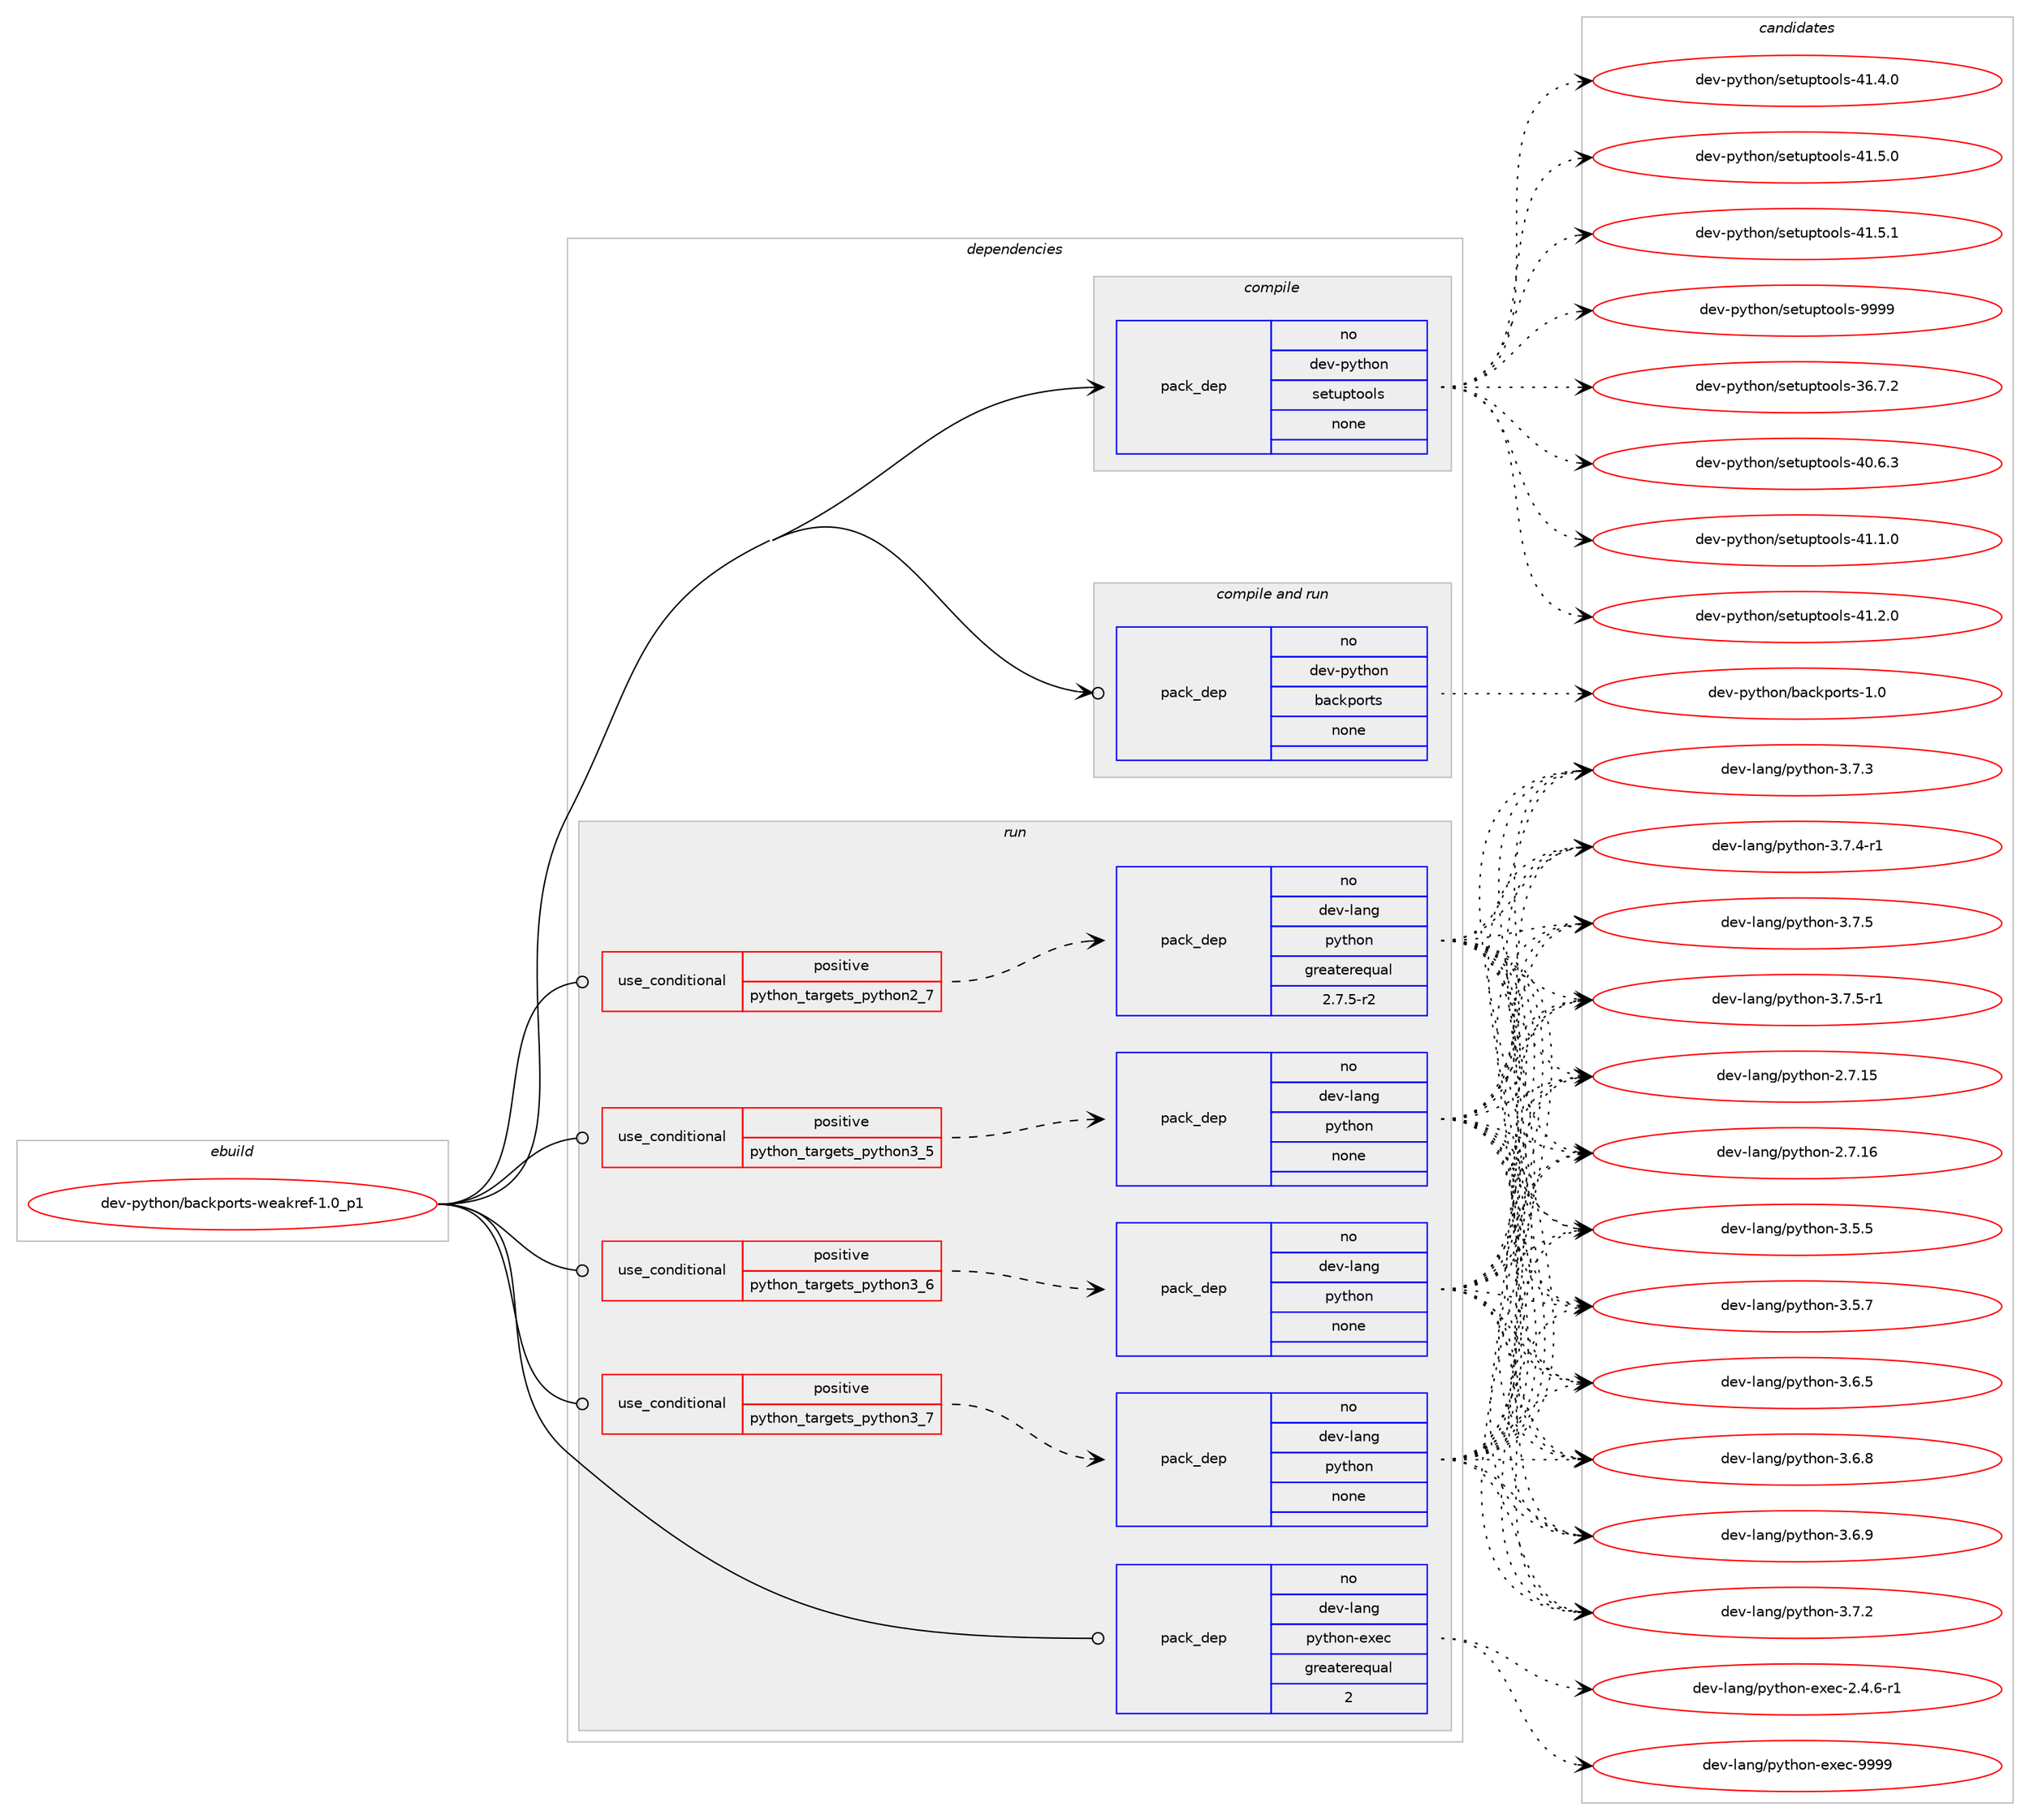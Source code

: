 digraph prolog {

# *************
# Graph options
# *************

newrank=true;
concentrate=true;
compound=true;
graph [rankdir=LR,fontname=Helvetica,fontsize=10,ranksep=1.5];#, ranksep=2.5, nodesep=0.2];
edge  [arrowhead=vee];
node  [fontname=Helvetica,fontsize=10];

# **********
# The ebuild
# **********

subgraph cluster_leftcol {
color=gray;
rank=same;
label=<<i>ebuild</i>>;
id [label="dev-python/backports-weakref-1.0_p1", color=red, width=4, href="../dev-python/backports-weakref-1.0_p1.svg"];
}

# ****************
# The dependencies
# ****************

subgraph cluster_midcol {
color=gray;
label=<<i>dependencies</i>>;
subgraph cluster_compile {
fillcolor="#eeeeee";
style=filled;
label=<<i>compile</i>>;
subgraph pack447618 {
dependency596101 [label=<<TABLE BORDER="0" CELLBORDER="1" CELLSPACING="0" CELLPADDING="4" WIDTH="220"><TR><TD ROWSPAN="6" CELLPADDING="30">pack_dep</TD></TR><TR><TD WIDTH="110">no</TD></TR><TR><TD>dev-python</TD></TR><TR><TD>setuptools</TD></TR><TR><TD>none</TD></TR><TR><TD></TD></TR></TABLE>>, shape=none, color=blue];
}
id:e -> dependency596101:w [weight=20,style="solid",arrowhead="vee"];
}
subgraph cluster_compileandrun {
fillcolor="#eeeeee";
style=filled;
label=<<i>compile and run</i>>;
subgraph pack447619 {
dependency596102 [label=<<TABLE BORDER="0" CELLBORDER="1" CELLSPACING="0" CELLPADDING="4" WIDTH="220"><TR><TD ROWSPAN="6" CELLPADDING="30">pack_dep</TD></TR><TR><TD WIDTH="110">no</TD></TR><TR><TD>dev-python</TD></TR><TR><TD>backports</TD></TR><TR><TD>none</TD></TR><TR><TD></TD></TR></TABLE>>, shape=none, color=blue];
}
id:e -> dependency596102:w [weight=20,style="solid",arrowhead="odotvee"];
}
subgraph cluster_run {
fillcolor="#eeeeee";
style=filled;
label=<<i>run</i>>;
subgraph cond136709 {
dependency596103 [label=<<TABLE BORDER="0" CELLBORDER="1" CELLSPACING="0" CELLPADDING="4"><TR><TD ROWSPAN="3" CELLPADDING="10">use_conditional</TD></TR><TR><TD>positive</TD></TR><TR><TD>python_targets_python2_7</TD></TR></TABLE>>, shape=none, color=red];
subgraph pack447620 {
dependency596104 [label=<<TABLE BORDER="0" CELLBORDER="1" CELLSPACING="0" CELLPADDING="4" WIDTH="220"><TR><TD ROWSPAN="6" CELLPADDING="30">pack_dep</TD></TR><TR><TD WIDTH="110">no</TD></TR><TR><TD>dev-lang</TD></TR><TR><TD>python</TD></TR><TR><TD>greaterequal</TD></TR><TR><TD>2.7.5-r2</TD></TR></TABLE>>, shape=none, color=blue];
}
dependency596103:e -> dependency596104:w [weight=20,style="dashed",arrowhead="vee"];
}
id:e -> dependency596103:w [weight=20,style="solid",arrowhead="odot"];
subgraph cond136710 {
dependency596105 [label=<<TABLE BORDER="0" CELLBORDER="1" CELLSPACING="0" CELLPADDING="4"><TR><TD ROWSPAN="3" CELLPADDING="10">use_conditional</TD></TR><TR><TD>positive</TD></TR><TR><TD>python_targets_python3_5</TD></TR></TABLE>>, shape=none, color=red];
subgraph pack447621 {
dependency596106 [label=<<TABLE BORDER="0" CELLBORDER="1" CELLSPACING="0" CELLPADDING="4" WIDTH="220"><TR><TD ROWSPAN="6" CELLPADDING="30">pack_dep</TD></TR><TR><TD WIDTH="110">no</TD></TR><TR><TD>dev-lang</TD></TR><TR><TD>python</TD></TR><TR><TD>none</TD></TR><TR><TD></TD></TR></TABLE>>, shape=none, color=blue];
}
dependency596105:e -> dependency596106:w [weight=20,style="dashed",arrowhead="vee"];
}
id:e -> dependency596105:w [weight=20,style="solid",arrowhead="odot"];
subgraph cond136711 {
dependency596107 [label=<<TABLE BORDER="0" CELLBORDER="1" CELLSPACING="0" CELLPADDING="4"><TR><TD ROWSPAN="3" CELLPADDING="10">use_conditional</TD></TR><TR><TD>positive</TD></TR><TR><TD>python_targets_python3_6</TD></TR></TABLE>>, shape=none, color=red];
subgraph pack447622 {
dependency596108 [label=<<TABLE BORDER="0" CELLBORDER="1" CELLSPACING="0" CELLPADDING="4" WIDTH="220"><TR><TD ROWSPAN="6" CELLPADDING="30">pack_dep</TD></TR><TR><TD WIDTH="110">no</TD></TR><TR><TD>dev-lang</TD></TR><TR><TD>python</TD></TR><TR><TD>none</TD></TR><TR><TD></TD></TR></TABLE>>, shape=none, color=blue];
}
dependency596107:e -> dependency596108:w [weight=20,style="dashed",arrowhead="vee"];
}
id:e -> dependency596107:w [weight=20,style="solid",arrowhead="odot"];
subgraph cond136712 {
dependency596109 [label=<<TABLE BORDER="0" CELLBORDER="1" CELLSPACING="0" CELLPADDING="4"><TR><TD ROWSPAN="3" CELLPADDING="10">use_conditional</TD></TR><TR><TD>positive</TD></TR><TR><TD>python_targets_python3_7</TD></TR></TABLE>>, shape=none, color=red];
subgraph pack447623 {
dependency596110 [label=<<TABLE BORDER="0" CELLBORDER="1" CELLSPACING="0" CELLPADDING="4" WIDTH="220"><TR><TD ROWSPAN="6" CELLPADDING="30">pack_dep</TD></TR><TR><TD WIDTH="110">no</TD></TR><TR><TD>dev-lang</TD></TR><TR><TD>python</TD></TR><TR><TD>none</TD></TR><TR><TD></TD></TR></TABLE>>, shape=none, color=blue];
}
dependency596109:e -> dependency596110:w [weight=20,style="dashed",arrowhead="vee"];
}
id:e -> dependency596109:w [weight=20,style="solid",arrowhead="odot"];
subgraph pack447624 {
dependency596111 [label=<<TABLE BORDER="0" CELLBORDER="1" CELLSPACING="0" CELLPADDING="4" WIDTH="220"><TR><TD ROWSPAN="6" CELLPADDING="30">pack_dep</TD></TR><TR><TD WIDTH="110">no</TD></TR><TR><TD>dev-lang</TD></TR><TR><TD>python-exec</TD></TR><TR><TD>greaterequal</TD></TR><TR><TD>2</TD></TR></TABLE>>, shape=none, color=blue];
}
id:e -> dependency596111:w [weight=20,style="solid",arrowhead="odot"];
}
}

# **************
# The candidates
# **************

subgraph cluster_choices {
rank=same;
color=gray;
label=<<i>candidates</i>>;

subgraph choice447618 {
color=black;
nodesep=1;
choice100101118451121211161041111104711510111611711211611111110811545515446554650 [label="dev-python/setuptools-36.7.2", color=red, width=4,href="../dev-python/setuptools-36.7.2.svg"];
choice100101118451121211161041111104711510111611711211611111110811545524846544651 [label="dev-python/setuptools-40.6.3", color=red, width=4,href="../dev-python/setuptools-40.6.3.svg"];
choice100101118451121211161041111104711510111611711211611111110811545524946494648 [label="dev-python/setuptools-41.1.0", color=red, width=4,href="../dev-python/setuptools-41.1.0.svg"];
choice100101118451121211161041111104711510111611711211611111110811545524946504648 [label="dev-python/setuptools-41.2.0", color=red, width=4,href="../dev-python/setuptools-41.2.0.svg"];
choice100101118451121211161041111104711510111611711211611111110811545524946524648 [label="dev-python/setuptools-41.4.0", color=red, width=4,href="../dev-python/setuptools-41.4.0.svg"];
choice100101118451121211161041111104711510111611711211611111110811545524946534648 [label="dev-python/setuptools-41.5.0", color=red, width=4,href="../dev-python/setuptools-41.5.0.svg"];
choice100101118451121211161041111104711510111611711211611111110811545524946534649 [label="dev-python/setuptools-41.5.1", color=red, width=4,href="../dev-python/setuptools-41.5.1.svg"];
choice10010111845112121116104111110471151011161171121161111111081154557575757 [label="dev-python/setuptools-9999", color=red, width=4,href="../dev-python/setuptools-9999.svg"];
dependency596101:e -> choice100101118451121211161041111104711510111611711211611111110811545515446554650:w [style=dotted,weight="100"];
dependency596101:e -> choice100101118451121211161041111104711510111611711211611111110811545524846544651:w [style=dotted,weight="100"];
dependency596101:e -> choice100101118451121211161041111104711510111611711211611111110811545524946494648:w [style=dotted,weight="100"];
dependency596101:e -> choice100101118451121211161041111104711510111611711211611111110811545524946504648:w [style=dotted,weight="100"];
dependency596101:e -> choice100101118451121211161041111104711510111611711211611111110811545524946524648:w [style=dotted,weight="100"];
dependency596101:e -> choice100101118451121211161041111104711510111611711211611111110811545524946534648:w [style=dotted,weight="100"];
dependency596101:e -> choice100101118451121211161041111104711510111611711211611111110811545524946534649:w [style=dotted,weight="100"];
dependency596101:e -> choice10010111845112121116104111110471151011161171121161111111081154557575757:w [style=dotted,weight="100"];
}
subgraph choice447619 {
color=black;
nodesep=1;
choice100101118451121211161041111104798979910711211111411611545494648 [label="dev-python/backports-1.0", color=red, width=4,href="../dev-python/backports-1.0.svg"];
dependency596102:e -> choice100101118451121211161041111104798979910711211111411611545494648:w [style=dotted,weight="100"];
}
subgraph choice447620 {
color=black;
nodesep=1;
choice10010111845108971101034711212111610411111045504655464953 [label="dev-lang/python-2.7.15", color=red, width=4,href="../dev-lang/python-2.7.15.svg"];
choice10010111845108971101034711212111610411111045504655464954 [label="dev-lang/python-2.7.16", color=red, width=4,href="../dev-lang/python-2.7.16.svg"];
choice100101118451089711010347112121116104111110455146534653 [label="dev-lang/python-3.5.5", color=red, width=4,href="../dev-lang/python-3.5.5.svg"];
choice100101118451089711010347112121116104111110455146534655 [label="dev-lang/python-3.5.7", color=red, width=4,href="../dev-lang/python-3.5.7.svg"];
choice100101118451089711010347112121116104111110455146544653 [label="dev-lang/python-3.6.5", color=red, width=4,href="../dev-lang/python-3.6.5.svg"];
choice100101118451089711010347112121116104111110455146544656 [label="dev-lang/python-3.6.8", color=red, width=4,href="../dev-lang/python-3.6.8.svg"];
choice100101118451089711010347112121116104111110455146544657 [label="dev-lang/python-3.6.9", color=red, width=4,href="../dev-lang/python-3.6.9.svg"];
choice100101118451089711010347112121116104111110455146554650 [label="dev-lang/python-3.7.2", color=red, width=4,href="../dev-lang/python-3.7.2.svg"];
choice100101118451089711010347112121116104111110455146554651 [label="dev-lang/python-3.7.3", color=red, width=4,href="../dev-lang/python-3.7.3.svg"];
choice1001011184510897110103471121211161041111104551465546524511449 [label="dev-lang/python-3.7.4-r1", color=red, width=4,href="../dev-lang/python-3.7.4-r1.svg"];
choice100101118451089711010347112121116104111110455146554653 [label="dev-lang/python-3.7.5", color=red, width=4,href="../dev-lang/python-3.7.5.svg"];
choice1001011184510897110103471121211161041111104551465546534511449 [label="dev-lang/python-3.7.5-r1", color=red, width=4,href="../dev-lang/python-3.7.5-r1.svg"];
dependency596104:e -> choice10010111845108971101034711212111610411111045504655464953:w [style=dotted,weight="100"];
dependency596104:e -> choice10010111845108971101034711212111610411111045504655464954:w [style=dotted,weight="100"];
dependency596104:e -> choice100101118451089711010347112121116104111110455146534653:w [style=dotted,weight="100"];
dependency596104:e -> choice100101118451089711010347112121116104111110455146534655:w [style=dotted,weight="100"];
dependency596104:e -> choice100101118451089711010347112121116104111110455146544653:w [style=dotted,weight="100"];
dependency596104:e -> choice100101118451089711010347112121116104111110455146544656:w [style=dotted,weight="100"];
dependency596104:e -> choice100101118451089711010347112121116104111110455146544657:w [style=dotted,weight="100"];
dependency596104:e -> choice100101118451089711010347112121116104111110455146554650:w [style=dotted,weight="100"];
dependency596104:e -> choice100101118451089711010347112121116104111110455146554651:w [style=dotted,weight="100"];
dependency596104:e -> choice1001011184510897110103471121211161041111104551465546524511449:w [style=dotted,weight="100"];
dependency596104:e -> choice100101118451089711010347112121116104111110455146554653:w [style=dotted,weight="100"];
dependency596104:e -> choice1001011184510897110103471121211161041111104551465546534511449:w [style=dotted,weight="100"];
}
subgraph choice447621 {
color=black;
nodesep=1;
choice10010111845108971101034711212111610411111045504655464953 [label="dev-lang/python-2.7.15", color=red, width=4,href="../dev-lang/python-2.7.15.svg"];
choice10010111845108971101034711212111610411111045504655464954 [label="dev-lang/python-2.7.16", color=red, width=4,href="../dev-lang/python-2.7.16.svg"];
choice100101118451089711010347112121116104111110455146534653 [label="dev-lang/python-3.5.5", color=red, width=4,href="../dev-lang/python-3.5.5.svg"];
choice100101118451089711010347112121116104111110455146534655 [label="dev-lang/python-3.5.7", color=red, width=4,href="../dev-lang/python-3.5.7.svg"];
choice100101118451089711010347112121116104111110455146544653 [label="dev-lang/python-3.6.5", color=red, width=4,href="../dev-lang/python-3.6.5.svg"];
choice100101118451089711010347112121116104111110455146544656 [label="dev-lang/python-3.6.8", color=red, width=4,href="../dev-lang/python-3.6.8.svg"];
choice100101118451089711010347112121116104111110455146544657 [label="dev-lang/python-3.6.9", color=red, width=4,href="../dev-lang/python-3.6.9.svg"];
choice100101118451089711010347112121116104111110455146554650 [label="dev-lang/python-3.7.2", color=red, width=4,href="../dev-lang/python-3.7.2.svg"];
choice100101118451089711010347112121116104111110455146554651 [label="dev-lang/python-3.7.3", color=red, width=4,href="../dev-lang/python-3.7.3.svg"];
choice1001011184510897110103471121211161041111104551465546524511449 [label="dev-lang/python-3.7.4-r1", color=red, width=4,href="../dev-lang/python-3.7.4-r1.svg"];
choice100101118451089711010347112121116104111110455146554653 [label="dev-lang/python-3.7.5", color=red, width=4,href="../dev-lang/python-3.7.5.svg"];
choice1001011184510897110103471121211161041111104551465546534511449 [label="dev-lang/python-3.7.5-r1", color=red, width=4,href="../dev-lang/python-3.7.5-r1.svg"];
dependency596106:e -> choice10010111845108971101034711212111610411111045504655464953:w [style=dotted,weight="100"];
dependency596106:e -> choice10010111845108971101034711212111610411111045504655464954:w [style=dotted,weight="100"];
dependency596106:e -> choice100101118451089711010347112121116104111110455146534653:w [style=dotted,weight="100"];
dependency596106:e -> choice100101118451089711010347112121116104111110455146534655:w [style=dotted,weight="100"];
dependency596106:e -> choice100101118451089711010347112121116104111110455146544653:w [style=dotted,weight="100"];
dependency596106:e -> choice100101118451089711010347112121116104111110455146544656:w [style=dotted,weight="100"];
dependency596106:e -> choice100101118451089711010347112121116104111110455146544657:w [style=dotted,weight="100"];
dependency596106:e -> choice100101118451089711010347112121116104111110455146554650:w [style=dotted,weight="100"];
dependency596106:e -> choice100101118451089711010347112121116104111110455146554651:w [style=dotted,weight="100"];
dependency596106:e -> choice1001011184510897110103471121211161041111104551465546524511449:w [style=dotted,weight="100"];
dependency596106:e -> choice100101118451089711010347112121116104111110455146554653:w [style=dotted,weight="100"];
dependency596106:e -> choice1001011184510897110103471121211161041111104551465546534511449:w [style=dotted,weight="100"];
}
subgraph choice447622 {
color=black;
nodesep=1;
choice10010111845108971101034711212111610411111045504655464953 [label="dev-lang/python-2.7.15", color=red, width=4,href="../dev-lang/python-2.7.15.svg"];
choice10010111845108971101034711212111610411111045504655464954 [label="dev-lang/python-2.7.16", color=red, width=4,href="../dev-lang/python-2.7.16.svg"];
choice100101118451089711010347112121116104111110455146534653 [label="dev-lang/python-3.5.5", color=red, width=4,href="../dev-lang/python-3.5.5.svg"];
choice100101118451089711010347112121116104111110455146534655 [label="dev-lang/python-3.5.7", color=red, width=4,href="../dev-lang/python-3.5.7.svg"];
choice100101118451089711010347112121116104111110455146544653 [label="dev-lang/python-3.6.5", color=red, width=4,href="../dev-lang/python-3.6.5.svg"];
choice100101118451089711010347112121116104111110455146544656 [label="dev-lang/python-3.6.8", color=red, width=4,href="../dev-lang/python-3.6.8.svg"];
choice100101118451089711010347112121116104111110455146544657 [label="dev-lang/python-3.6.9", color=red, width=4,href="../dev-lang/python-3.6.9.svg"];
choice100101118451089711010347112121116104111110455146554650 [label="dev-lang/python-3.7.2", color=red, width=4,href="../dev-lang/python-3.7.2.svg"];
choice100101118451089711010347112121116104111110455146554651 [label="dev-lang/python-3.7.3", color=red, width=4,href="../dev-lang/python-3.7.3.svg"];
choice1001011184510897110103471121211161041111104551465546524511449 [label="dev-lang/python-3.7.4-r1", color=red, width=4,href="../dev-lang/python-3.7.4-r1.svg"];
choice100101118451089711010347112121116104111110455146554653 [label="dev-lang/python-3.7.5", color=red, width=4,href="../dev-lang/python-3.7.5.svg"];
choice1001011184510897110103471121211161041111104551465546534511449 [label="dev-lang/python-3.7.5-r1", color=red, width=4,href="../dev-lang/python-3.7.5-r1.svg"];
dependency596108:e -> choice10010111845108971101034711212111610411111045504655464953:w [style=dotted,weight="100"];
dependency596108:e -> choice10010111845108971101034711212111610411111045504655464954:w [style=dotted,weight="100"];
dependency596108:e -> choice100101118451089711010347112121116104111110455146534653:w [style=dotted,weight="100"];
dependency596108:e -> choice100101118451089711010347112121116104111110455146534655:w [style=dotted,weight="100"];
dependency596108:e -> choice100101118451089711010347112121116104111110455146544653:w [style=dotted,weight="100"];
dependency596108:e -> choice100101118451089711010347112121116104111110455146544656:w [style=dotted,weight="100"];
dependency596108:e -> choice100101118451089711010347112121116104111110455146544657:w [style=dotted,weight="100"];
dependency596108:e -> choice100101118451089711010347112121116104111110455146554650:w [style=dotted,weight="100"];
dependency596108:e -> choice100101118451089711010347112121116104111110455146554651:w [style=dotted,weight="100"];
dependency596108:e -> choice1001011184510897110103471121211161041111104551465546524511449:w [style=dotted,weight="100"];
dependency596108:e -> choice100101118451089711010347112121116104111110455146554653:w [style=dotted,weight="100"];
dependency596108:e -> choice1001011184510897110103471121211161041111104551465546534511449:w [style=dotted,weight="100"];
}
subgraph choice447623 {
color=black;
nodesep=1;
choice10010111845108971101034711212111610411111045504655464953 [label="dev-lang/python-2.7.15", color=red, width=4,href="../dev-lang/python-2.7.15.svg"];
choice10010111845108971101034711212111610411111045504655464954 [label="dev-lang/python-2.7.16", color=red, width=4,href="../dev-lang/python-2.7.16.svg"];
choice100101118451089711010347112121116104111110455146534653 [label="dev-lang/python-3.5.5", color=red, width=4,href="../dev-lang/python-3.5.5.svg"];
choice100101118451089711010347112121116104111110455146534655 [label="dev-lang/python-3.5.7", color=red, width=4,href="../dev-lang/python-3.5.7.svg"];
choice100101118451089711010347112121116104111110455146544653 [label="dev-lang/python-3.6.5", color=red, width=4,href="../dev-lang/python-3.6.5.svg"];
choice100101118451089711010347112121116104111110455146544656 [label="dev-lang/python-3.6.8", color=red, width=4,href="../dev-lang/python-3.6.8.svg"];
choice100101118451089711010347112121116104111110455146544657 [label="dev-lang/python-3.6.9", color=red, width=4,href="../dev-lang/python-3.6.9.svg"];
choice100101118451089711010347112121116104111110455146554650 [label="dev-lang/python-3.7.2", color=red, width=4,href="../dev-lang/python-3.7.2.svg"];
choice100101118451089711010347112121116104111110455146554651 [label="dev-lang/python-3.7.3", color=red, width=4,href="../dev-lang/python-3.7.3.svg"];
choice1001011184510897110103471121211161041111104551465546524511449 [label="dev-lang/python-3.7.4-r1", color=red, width=4,href="../dev-lang/python-3.7.4-r1.svg"];
choice100101118451089711010347112121116104111110455146554653 [label="dev-lang/python-3.7.5", color=red, width=4,href="../dev-lang/python-3.7.5.svg"];
choice1001011184510897110103471121211161041111104551465546534511449 [label="dev-lang/python-3.7.5-r1", color=red, width=4,href="../dev-lang/python-3.7.5-r1.svg"];
dependency596110:e -> choice10010111845108971101034711212111610411111045504655464953:w [style=dotted,weight="100"];
dependency596110:e -> choice10010111845108971101034711212111610411111045504655464954:w [style=dotted,weight="100"];
dependency596110:e -> choice100101118451089711010347112121116104111110455146534653:w [style=dotted,weight="100"];
dependency596110:e -> choice100101118451089711010347112121116104111110455146534655:w [style=dotted,weight="100"];
dependency596110:e -> choice100101118451089711010347112121116104111110455146544653:w [style=dotted,weight="100"];
dependency596110:e -> choice100101118451089711010347112121116104111110455146544656:w [style=dotted,weight="100"];
dependency596110:e -> choice100101118451089711010347112121116104111110455146544657:w [style=dotted,weight="100"];
dependency596110:e -> choice100101118451089711010347112121116104111110455146554650:w [style=dotted,weight="100"];
dependency596110:e -> choice100101118451089711010347112121116104111110455146554651:w [style=dotted,weight="100"];
dependency596110:e -> choice1001011184510897110103471121211161041111104551465546524511449:w [style=dotted,weight="100"];
dependency596110:e -> choice100101118451089711010347112121116104111110455146554653:w [style=dotted,weight="100"];
dependency596110:e -> choice1001011184510897110103471121211161041111104551465546534511449:w [style=dotted,weight="100"];
}
subgraph choice447624 {
color=black;
nodesep=1;
choice10010111845108971101034711212111610411111045101120101994550465246544511449 [label="dev-lang/python-exec-2.4.6-r1", color=red, width=4,href="../dev-lang/python-exec-2.4.6-r1.svg"];
choice10010111845108971101034711212111610411111045101120101994557575757 [label="dev-lang/python-exec-9999", color=red, width=4,href="../dev-lang/python-exec-9999.svg"];
dependency596111:e -> choice10010111845108971101034711212111610411111045101120101994550465246544511449:w [style=dotted,weight="100"];
dependency596111:e -> choice10010111845108971101034711212111610411111045101120101994557575757:w [style=dotted,weight="100"];
}
}

}
